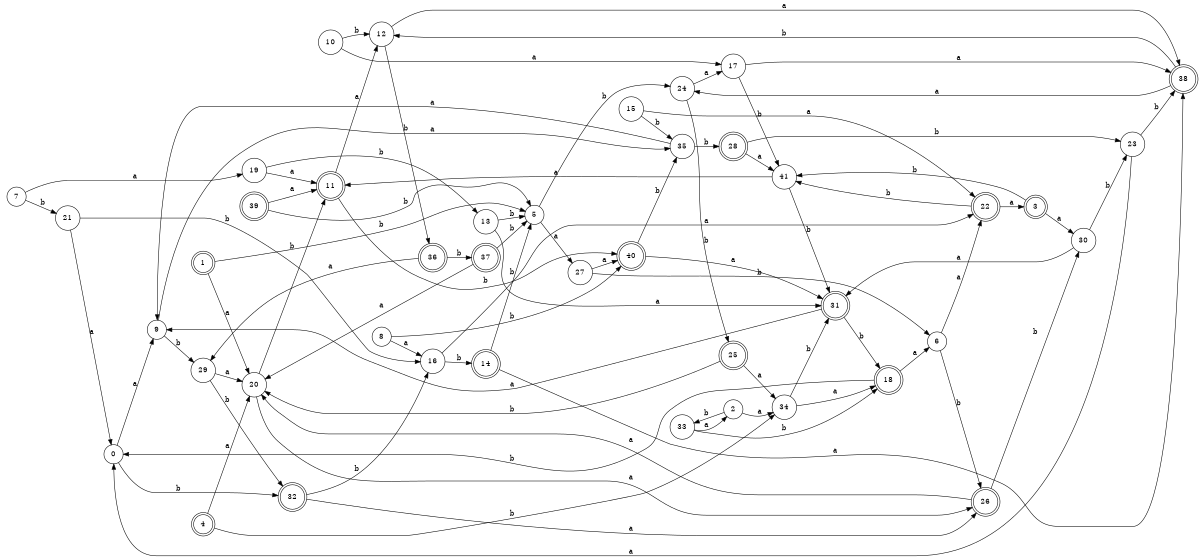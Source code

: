 digraph n34_9 {
__start0 [label="" shape="none"];

rankdir=LR;
size="8,5";

s0 [style="filled", color="black", fillcolor="white" shape="circle", label="0"];
s1 [style="rounded,filled", color="black", fillcolor="white" shape="doublecircle", label="1"];
s2 [style="filled", color="black", fillcolor="white" shape="circle", label="2"];
s3 [style="rounded,filled", color="black", fillcolor="white" shape="doublecircle", label="3"];
s4 [style="rounded,filled", color="black", fillcolor="white" shape="doublecircle", label="4"];
s5 [style="filled", color="black", fillcolor="white" shape="circle", label="5"];
s6 [style="filled", color="black", fillcolor="white" shape="circle", label="6"];
s7 [style="filled", color="black", fillcolor="white" shape="circle", label="7"];
s8 [style="filled", color="black", fillcolor="white" shape="circle", label="8"];
s9 [style="filled", color="black", fillcolor="white" shape="circle", label="9"];
s10 [style="filled", color="black", fillcolor="white" shape="circle", label="10"];
s11 [style="rounded,filled", color="black", fillcolor="white" shape="doublecircle", label="11"];
s12 [style="filled", color="black", fillcolor="white" shape="circle", label="12"];
s13 [style="filled", color="black", fillcolor="white" shape="circle", label="13"];
s14 [style="rounded,filled", color="black", fillcolor="white" shape="doublecircle", label="14"];
s15 [style="filled", color="black", fillcolor="white" shape="circle", label="15"];
s16 [style="filled", color="black", fillcolor="white" shape="circle", label="16"];
s17 [style="filled", color="black", fillcolor="white" shape="circle", label="17"];
s18 [style="rounded,filled", color="black", fillcolor="white" shape="doublecircle", label="18"];
s19 [style="filled", color="black", fillcolor="white" shape="circle", label="19"];
s20 [style="filled", color="black", fillcolor="white" shape="circle", label="20"];
s21 [style="filled", color="black", fillcolor="white" shape="circle", label="21"];
s22 [style="rounded,filled", color="black", fillcolor="white" shape="doublecircle", label="22"];
s23 [style="filled", color="black", fillcolor="white" shape="circle", label="23"];
s24 [style="filled", color="black", fillcolor="white" shape="circle", label="24"];
s25 [style="rounded,filled", color="black", fillcolor="white" shape="doublecircle", label="25"];
s26 [style="rounded,filled", color="black", fillcolor="white" shape="doublecircle", label="26"];
s27 [style="filled", color="black", fillcolor="white" shape="circle", label="27"];
s28 [style="rounded,filled", color="black", fillcolor="white" shape="doublecircle", label="28"];
s29 [style="filled", color="black", fillcolor="white" shape="circle", label="29"];
s30 [style="filled", color="black", fillcolor="white" shape="circle", label="30"];
s31 [style="rounded,filled", color="black", fillcolor="white" shape="doublecircle", label="31"];
s32 [style="rounded,filled", color="black", fillcolor="white" shape="doublecircle", label="32"];
s33 [style="filled", color="black", fillcolor="white" shape="circle", label="33"];
s34 [style="filled", color="black", fillcolor="white" shape="circle", label="34"];
s35 [style="filled", color="black", fillcolor="white" shape="circle", label="35"];
s36 [style="rounded,filled", color="black", fillcolor="white" shape="doublecircle", label="36"];
s37 [style="rounded,filled", color="black", fillcolor="white" shape="doublecircle", label="37"];
s38 [style="rounded,filled", color="black", fillcolor="white" shape="doublecircle", label="38"];
s39 [style="rounded,filled", color="black", fillcolor="white" shape="doublecircle", label="39"];
s40 [style="rounded,filled", color="black", fillcolor="white" shape="doublecircle", label="40"];
s41 [style="filled", color="black", fillcolor="white" shape="circle", label="41"];
s0 -> s9 [label="a"];
s0 -> s32 [label="b"];
s1 -> s20 [label="a"];
s1 -> s5 [label="b"];
s2 -> s34 [label="a"];
s2 -> s33 [label="b"];
s3 -> s30 [label="a"];
s3 -> s41 [label="b"];
s4 -> s20 [label="a"];
s4 -> s34 [label="b"];
s5 -> s27 [label="a"];
s5 -> s24 [label="b"];
s6 -> s22 [label="a"];
s6 -> s26 [label="b"];
s7 -> s19 [label="a"];
s7 -> s21 [label="b"];
s8 -> s16 [label="a"];
s8 -> s40 [label="b"];
s9 -> s35 [label="a"];
s9 -> s29 [label="b"];
s10 -> s17 [label="a"];
s10 -> s12 [label="b"];
s11 -> s12 [label="a"];
s11 -> s40 [label="b"];
s12 -> s38 [label="a"];
s12 -> s36 [label="b"];
s13 -> s31 [label="a"];
s13 -> s5 [label="b"];
s14 -> s38 [label="a"];
s14 -> s5 [label="b"];
s15 -> s22 [label="a"];
s15 -> s35 [label="b"];
s16 -> s22 [label="a"];
s16 -> s14 [label="b"];
s17 -> s38 [label="a"];
s17 -> s41 [label="b"];
s18 -> s6 [label="a"];
s18 -> s0 [label="b"];
s19 -> s11 [label="a"];
s19 -> s13 [label="b"];
s20 -> s26 [label="a"];
s20 -> s11 [label="b"];
s21 -> s0 [label="a"];
s21 -> s16 [label="b"];
s22 -> s3 [label="a"];
s22 -> s41 [label="b"];
s23 -> s0 [label="a"];
s23 -> s38 [label="b"];
s24 -> s17 [label="a"];
s24 -> s25 [label="b"];
s25 -> s34 [label="a"];
s25 -> s20 [label="b"];
s26 -> s20 [label="a"];
s26 -> s30 [label="b"];
s27 -> s40 [label="a"];
s27 -> s6 [label="b"];
s28 -> s41 [label="a"];
s28 -> s23 [label="b"];
s29 -> s20 [label="a"];
s29 -> s32 [label="b"];
s30 -> s31 [label="a"];
s30 -> s23 [label="b"];
s31 -> s9 [label="a"];
s31 -> s18 [label="b"];
s32 -> s26 [label="a"];
s32 -> s16 [label="b"];
s33 -> s2 [label="a"];
s33 -> s18 [label="b"];
s34 -> s18 [label="a"];
s34 -> s31 [label="b"];
s35 -> s9 [label="a"];
s35 -> s28 [label="b"];
s36 -> s29 [label="a"];
s36 -> s37 [label="b"];
s37 -> s20 [label="a"];
s37 -> s5 [label="b"];
s38 -> s24 [label="a"];
s38 -> s12 [label="b"];
s39 -> s11 [label="a"];
s39 -> s5 [label="b"];
s40 -> s31 [label="a"];
s40 -> s35 [label="b"];
s41 -> s11 [label="a"];
s41 -> s31 [label="b"];

}